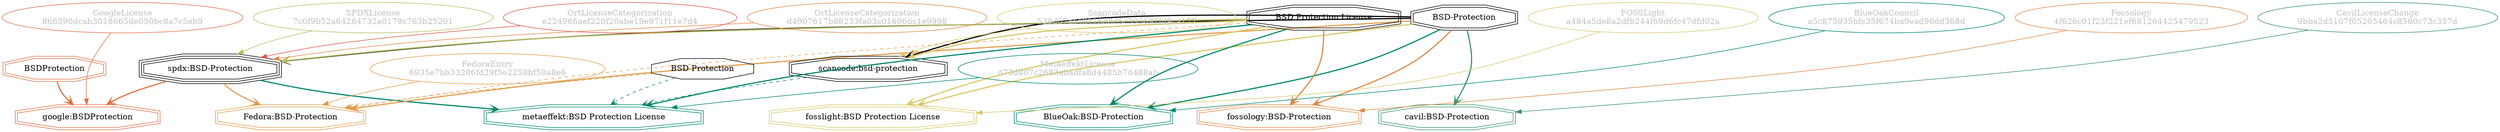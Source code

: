 strict digraph {
    node [shape=box];
    graph [splines=curved];
    588 [label="SPDXLicense\n7c0f9b52a64284732a0179c763b25201"
        ,fontcolor=gray
        ,color="#b8bf62"
        ,fillcolor="beige;1"
        ,shape=ellipse];
    589 [label="spdx:BSD-Protection"
        ,shape=tripleoctagon];
    590 [label="BSD-Protection"
        ,shape=doubleoctagon];
    591 [label="BSD Protection License"
        ,shape=doubleoctagon];
    5509 [label="GoogleLicense\n866590dcab3018665de050bc8a7c5eb9"
         ,fontcolor=gray
         ,color="#e06f45"
         ,fillcolor="beige;1"
         ,shape=ellipse];
    5510 [label="google:BSDProtection"
         ,color="#e06f45"
         ,shape=doubleoctagon];
    5511 [label=BSDProtection
         ,color="#e06f45"
         ,shape=doubleoctagon];
    6003 [label="FedoraEntry\n6935e7bb33286fd29f5e2258bf50a8e6"
         ,fontcolor=gray
         ,color="#e09d4b"
         ,fillcolor="beige;1"
         ,shape=ellipse];
    6004 [label="Fedora:BSD-Protection"
         ,color="#e09d4b"
         ,shape=doubleoctagon];
    6005 [label="BSD Protection"
         ,shape=octagon];
    9396 [label="BlueOakCouncil\na5c875935bfc35f674ba9ead90dd368d"
         ,fontcolor=gray
         ,color="#00876c"
         ,fillcolor="beige;1"
         ,shape=ellipse];
    9397 [label="BlueOak:BSD-Protection"
         ,color="#00876c"
         ,shape=doubleoctagon];
    13039 [label="ScancodeData\n530d07ca49116ddd5c393692fd9ca177"
          ,fontcolor=gray
          ,color="#dac767"
          ,fillcolor="beige;1"
          ,shape=ellipse];
    13040 [label="scancode:bsd-protection"
          ,shape=doubleoctagon];
    27826 [label="Fossology\n4f626c01f23f221ef681264425479523"
          ,fontcolor=gray
          ,color="#e18745"
          ,fillcolor="beige;1"
          ,shape=ellipse];
    27827 [label="fossology:BSD-Protection"
          ,color="#e18745"
          ,shape=doubleoctagon];
    28641 [label="OrtLicenseCategorization\ne224966aef220f20abe19e971f11e7d4"
          ,fontcolor=gray
          ,color="#dc574a"
          ,fillcolor="beige;1"
          ,shape=ellipse];
    35488 [label="OrtLicenseCategorization\nd4907617b88233fa03c016066c1e9998"
          ,fontcolor=gray
          ,color="#e18745"
          ,fillcolor="beige;1"
          ,shape=ellipse];
    36612 [label="CavilLicenseChange\n9bba2d5107f05203464c8580c73c357d"
          ,fontcolor=gray
          ,color="#379469"
          ,fillcolor="beige;1"
          ,shape=ellipse];
    36613 [label="cavil:BSD-Protection"
          ,color="#379469"
          ,shape=doubleoctagon];
    39273 [label="MetaeffektLicense\nd73d807c2683abadfa8d4485b7d488ab"
          ,fontcolor=gray
          ,color="#00876c"
          ,fillcolor="beige;1"
          ,shape=ellipse];
    39274 [label="metaeffekt:BSD Protection License"
          ,color="#00876c"
          ,shape=doubleoctagon];
    51055 [label="FOSSLight\na484a5de8a2dfb244f69d6fc47dfd02a"
          ,fontcolor=gray
          ,color="#dac767"
          ,fillcolor="beige;1"
          ,shape=ellipse];
    51056 [label="fosslight:BSD Protection License"
          ,color="#dac767"
          ,shape=doubleoctagon];
    588 -> 589 [weight=0.5
               ,color="#b8bf62"];
    589 -> 5510 [style=bold
                ,arrowhead=vee
                ,weight=0.7
                ,color="#e06f45"];
    589 -> 6004 [style=bold
                ,arrowhead=vee
                ,weight=0.7
                ,color="#e09d4b"];
    589 -> 39274 [style=bold
                 ,arrowhead=vee
                 ,weight=0.7
                 ,color="#00876c"];
    590 -> 589 [style=bold
               ,arrowhead=vee
               ,weight=0.7];
    590 -> 6004 [style=bold
                ,arrowhead=vee
                ,weight=0.7
                ,color="#e09d4b"];
    590 -> 9397 [style=bold
                ,arrowhead=vee
                ,weight=0.7
                ,color="#00876c"];
    590 -> 13040 [style=bold
                 ,arrowhead=vee
                 ,weight=0.7];
    590 -> 27827 [style=bold
                 ,arrowhead=vee
                 ,weight=0.7
                 ,color="#e18745"];
    590 -> 36613 [style=bold
                 ,arrowhead=vee
                 ,weight=0.7
                 ,color="#379469"];
    590 -> 36613 [style=bold
                 ,arrowhead=vee
                 ,weight=0.7
                 ,color="#379469"];
    590 -> 51056 [style=bold
                 ,arrowhead=vee
                 ,weight=0.7
                 ,color="#dac767"];
    591 -> 589 [style=bold
               ,arrowhead=vee
               ,weight=0.7
               ,color="#b8bf62"];
    591 -> 6004 [style=dashed
                ,arrowhead=vee
                ,weight=0.5
                ,color="#e09d4b"];
    591 -> 9397 [style=bold
                ,arrowhead=vee
                ,weight=0.7
                ,color="#00876c"];
    591 -> 9397 [style=bold
                ,arrowhead=vee
                ,weight=0.7
                ,color="#00876c"];
    591 -> 13040 [style=bold
                 ,arrowhead=vee
                 ,weight=0.7
                 ,color="#dac767"];
    591 -> 27827 [style=bold
                 ,arrowhead=vee
                 ,weight=0.7
                 ,color="#e18745"];
    591 -> 39274 [style=bold
                 ,arrowhead=vee
                 ,weight=0.7
                 ,color="#00876c"];
    591 -> 39274 [style=bold
                 ,arrowhead=vee
                 ,weight=0.7
                 ,color="#00876c"];
    591 -> 51056 [style=bold
                 ,arrowhead=vee
                 ,weight=0.7
                 ,color="#dac767"];
    5509 -> 5510 [weight=0.5
                 ,color="#e06f45"];
    5511 -> 5510 [style=bold
                 ,arrowhead=vee
                 ,weight=0.7
                 ,color="#e06f45"];
    6003 -> 6004 [weight=0.5
                 ,color="#e09d4b"];
    6005 -> 6004 [style=dashed
                 ,arrowhead=vee
                 ,weight=0.5
                 ,color="#e09d4b"];
    6005 -> 39274 [style=dashed
                  ,arrowhead=vee
                  ,weight=0.5
                  ,color="#00876c"];
    9396 -> 9397 [weight=0.5
                 ,color="#00876c"];
    13039 -> 13040 [weight=0.5
                   ,color="#dac767"];
    13040 -> 39274 [style=dashed
                   ,arrowhead=vee
                   ,weight=0.5
                   ,color="#00876c"];
    27826 -> 27827 [weight=0.5
                   ,color="#e18745"];
    28641 -> 589 [weight=0.5
                 ,color="#dc574a"];
    35488 -> 589 [weight=0.5
                 ,color="#e18745"];
    36612 -> 36613 [weight=0.5
                   ,color="#379469"];
    39273 -> 39274 [weight=0.5
                   ,color="#00876c"];
    51055 -> 51056 [weight=0.5
                   ,color="#dac767"];
}
